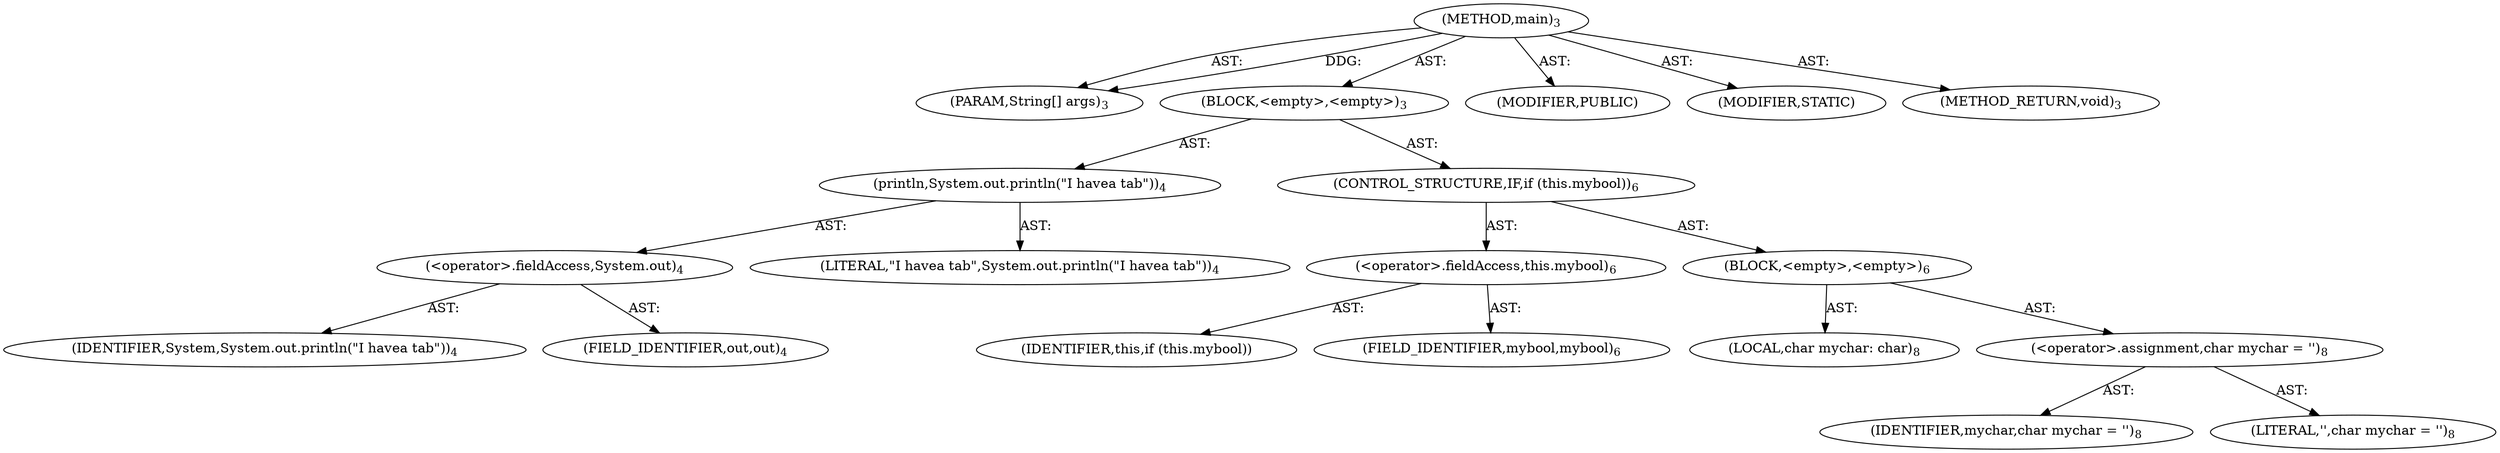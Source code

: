 digraph "main" {  
"111669149696" [label = <(METHOD,main)<SUB>3</SUB>> ]
"115964116992" [label = <(PARAM,String[] args)<SUB>3</SUB>> ]
"25769803776" [label = <(BLOCK,&lt;empty&gt;,&lt;empty&gt;)<SUB>3</SUB>> ]
"30064771072" [label = <(println,System.out.println(&quot;I have	a tab&quot;))<SUB>4</SUB>> ]
"30064771073" [label = <(&lt;operator&gt;.fieldAccess,System.out)<SUB>4</SUB>> ]
"68719476736" [label = <(IDENTIFIER,System,System.out.println(&quot;I have	a tab&quot;))<SUB>4</SUB>> ]
"55834574848" [label = <(FIELD_IDENTIFIER,out,out)<SUB>4</SUB>> ]
"90194313216" [label = <(LITERAL,&quot;I have	a tab&quot;,System.out.println(&quot;I have	a tab&quot;))<SUB>4</SUB>> ]
"47244640256" [label = <(CONTROL_STRUCTURE,IF,if (this.mybool))<SUB>6</SUB>> ]
"30064771074" [label = <(&lt;operator&gt;.fieldAccess,this.mybool)<SUB>6</SUB>> ]
"68719476737" [label = <(IDENTIFIER,this,if (this.mybool))> ]
"55834574849" [label = <(FIELD_IDENTIFIER,mybool,mybool)<SUB>6</SUB>> ]
"25769803777" [label = <(BLOCK,&lt;empty&gt;,&lt;empty&gt;)<SUB>6</SUB>> ]
"94489280512" [label = <(LOCAL,char mychar: char)<SUB>8</SUB>> ]
"30064771075" [label = <(&lt;operator&gt;.assignment,char mychar = '	')<SUB>8</SUB>> ]
"68719476738" [label = <(IDENTIFIER,mychar,char mychar = '	')<SUB>8</SUB>> ]
"90194313217" [label = <(LITERAL,'	',char mychar = '	')<SUB>8</SUB>> ]
"133143986177" [label = <(MODIFIER,PUBLIC)> ]
"133143986178" [label = <(MODIFIER,STATIC)> ]
"128849018880" [label = <(METHOD_RETURN,void)<SUB>3</SUB>> ]
  "111669149696" -> "115964116992"  [ label = "AST: "] 
  "111669149696" -> "25769803776"  [ label = "AST: "] 
  "111669149696" -> "133143986177"  [ label = "AST: "] 
  "111669149696" -> "133143986178"  [ label = "AST: "] 
  "111669149696" -> "128849018880"  [ label = "AST: "] 
  "25769803776" -> "30064771072"  [ label = "AST: "] 
  "25769803776" -> "47244640256"  [ label = "AST: "] 
  "30064771072" -> "30064771073"  [ label = "AST: "] 
  "30064771072" -> "90194313216"  [ label = "AST: "] 
  "30064771073" -> "68719476736"  [ label = "AST: "] 
  "30064771073" -> "55834574848"  [ label = "AST: "] 
  "47244640256" -> "30064771074"  [ label = "AST: "] 
  "47244640256" -> "25769803777"  [ label = "AST: "] 
  "30064771074" -> "68719476737"  [ label = "AST: "] 
  "30064771074" -> "55834574849"  [ label = "AST: "] 
  "25769803777" -> "94489280512"  [ label = "AST: "] 
  "25769803777" -> "30064771075"  [ label = "AST: "] 
  "30064771075" -> "68719476738"  [ label = "AST: "] 
  "30064771075" -> "90194313217"  [ label = "AST: "] 
  "111669149696" -> "115964116992"  [ label = "DDG: "] 
}
